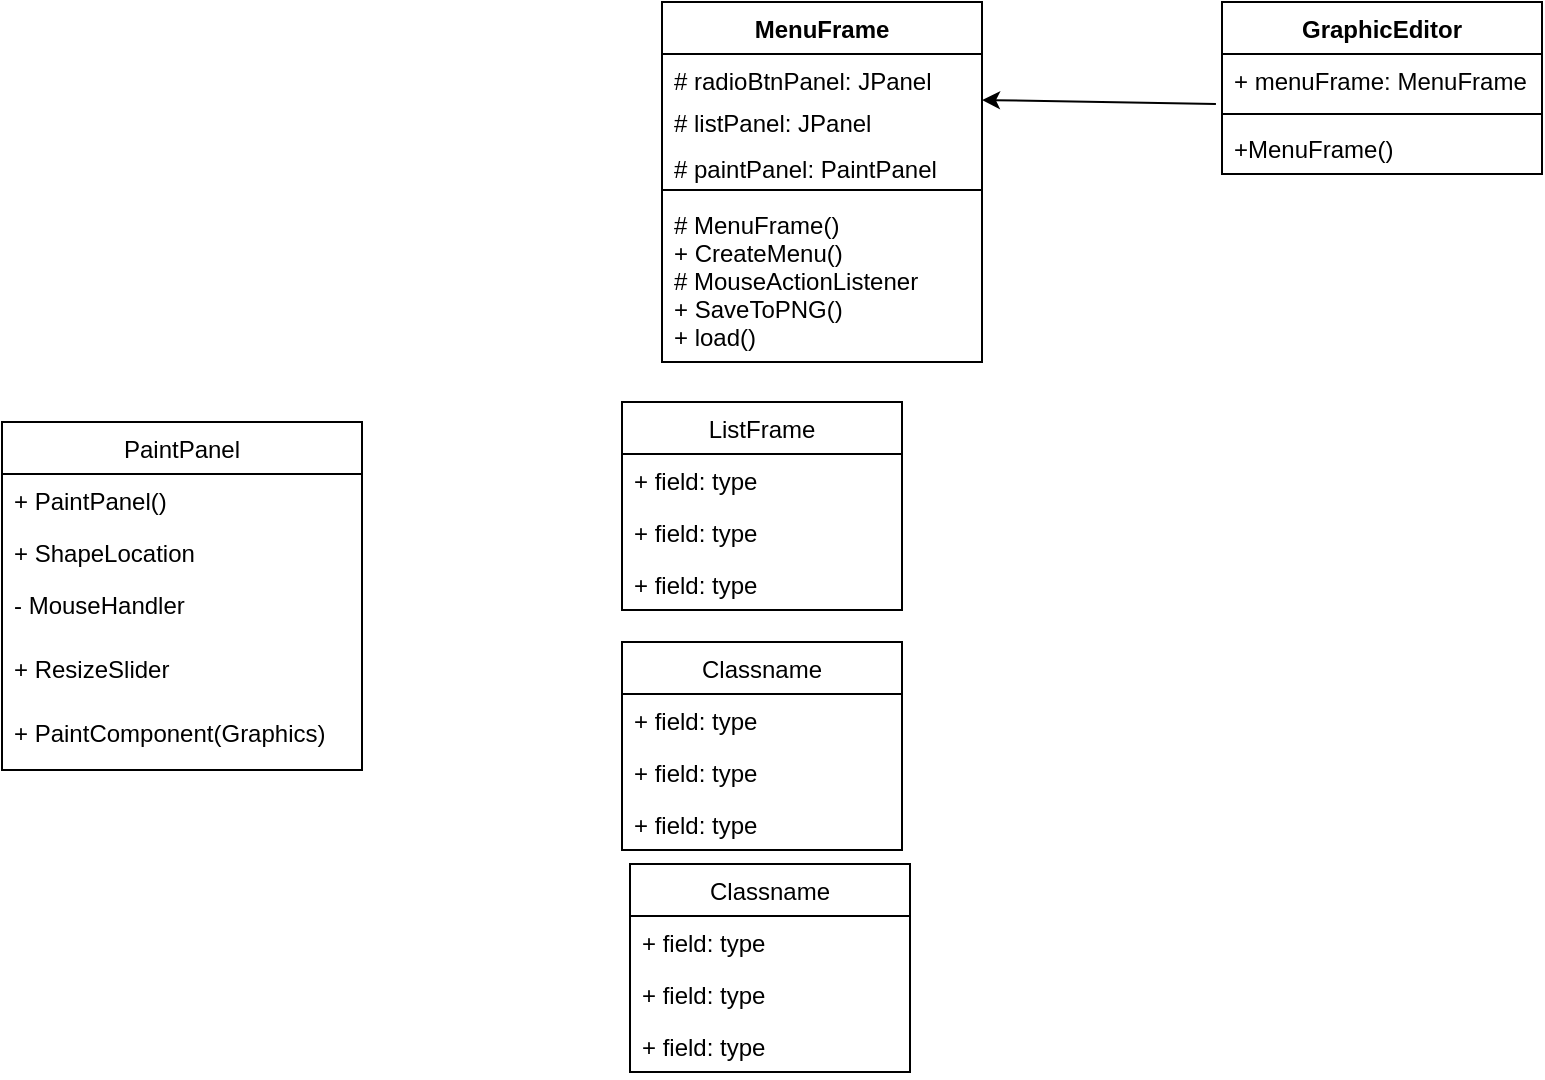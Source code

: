 <mxfile version="13.10.4" type="github">
  <diagram id="C5RBs43oDa-KdzZeNtuy" name="Page-1">
    <mxGraphModel dx="1422" dy="794" grid="1" gridSize="10" guides="1" tooltips="1" connect="1" arrows="1" fold="1" page="1" pageScale="1" pageWidth="827" pageHeight="1169" math="0" shadow="0">
      <root>
        <mxCell id="WIyWlLk6GJQsqaUBKTNV-0" />
        <mxCell id="WIyWlLk6GJQsqaUBKTNV-1" parent="WIyWlLk6GJQsqaUBKTNV-0" />
        <mxCell id="fJ5ydiE3M63_90b_oOJK-4" value="GraphicEditor" style="swimlane;fontStyle=1;align=center;verticalAlign=top;childLayout=stackLayout;horizontal=1;startSize=26;horizontalStack=0;resizeParent=1;resizeParentMax=0;resizeLast=0;collapsible=1;marginBottom=0;" vertex="1" parent="WIyWlLk6GJQsqaUBKTNV-1">
          <mxGeometry x="640" y="50" width="160" height="86" as="geometry" />
        </mxCell>
        <mxCell id="fJ5ydiE3M63_90b_oOJK-5" value="+ menuFrame: MenuFrame" style="text;strokeColor=none;fillColor=none;align=left;verticalAlign=top;spacingLeft=4;spacingRight=4;overflow=hidden;rotatable=0;points=[[0,0.5],[1,0.5]];portConstraint=eastwest;" vertex="1" parent="fJ5ydiE3M63_90b_oOJK-4">
          <mxGeometry y="26" width="160" height="26" as="geometry" />
        </mxCell>
        <mxCell id="fJ5ydiE3M63_90b_oOJK-6" value="" style="line;strokeWidth=1;fillColor=none;align=left;verticalAlign=middle;spacingTop=-1;spacingLeft=3;spacingRight=3;rotatable=0;labelPosition=right;points=[];portConstraint=eastwest;" vertex="1" parent="fJ5ydiE3M63_90b_oOJK-4">
          <mxGeometry y="52" width="160" height="8" as="geometry" />
        </mxCell>
        <mxCell id="fJ5ydiE3M63_90b_oOJK-7" value="+MenuFrame()" style="text;strokeColor=none;fillColor=none;align=left;verticalAlign=top;spacingLeft=4;spacingRight=4;overflow=hidden;rotatable=0;points=[[0,0.5],[1,0.5]];portConstraint=eastwest;" vertex="1" parent="fJ5ydiE3M63_90b_oOJK-4">
          <mxGeometry y="60" width="160" height="26" as="geometry" />
        </mxCell>
        <mxCell id="fJ5ydiE3M63_90b_oOJK-8" value="MenuFrame" style="swimlane;fontStyle=1;align=center;verticalAlign=top;childLayout=stackLayout;horizontal=1;startSize=26;horizontalStack=0;resizeParent=1;resizeParentMax=0;resizeLast=0;collapsible=1;marginBottom=0;" vertex="1" parent="WIyWlLk6GJQsqaUBKTNV-1">
          <mxGeometry x="360" y="50" width="160" height="180" as="geometry" />
        </mxCell>
        <mxCell id="fJ5ydiE3M63_90b_oOJK-9" value="# radioBtnPanel: JPanel" style="text;strokeColor=none;fillColor=none;align=left;verticalAlign=top;spacingLeft=4;spacingRight=4;overflow=hidden;rotatable=0;points=[[0,0.5],[1,0.5]];portConstraint=eastwest;" vertex="1" parent="fJ5ydiE3M63_90b_oOJK-8">
          <mxGeometry y="26" width="160" height="24" as="geometry" />
        </mxCell>
        <mxCell id="fJ5ydiE3M63_90b_oOJK-24" value="# listPanel: JPanel" style="text;strokeColor=none;fillColor=none;align=left;verticalAlign=middle;spacingLeft=4;spacingRight=4;overflow=hidden;rotatable=0;points=[[0,0.5],[1,0.5]];portConstraint=eastwest;" vertex="1" parent="fJ5ydiE3M63_90b_oOJK-8">
          <mxGeometry y="50" width="160" height="20" as="geometry" />
        </mxCell>
        <mxCell id="fJ5ydiE3M63_90b_oOJK-25" value="# paintPanel: PaintPanel" style="text;strokeColor=none;fillColor=none;align=left;verticalAlign=top;spacingLeft=4;spacingRight=4;overflow=hidden;rotatable=0;points=[[0,0.5],[1,0.5]];portConstraint=eastwest;" vertex="1" parent="fJ5ydiE3M63_90b_oOJK-8">
          <mxGeometry y="70" width="160" height="20" as="geometry" />
        </mxCell>
        <mxCell id="fJ5ydiE3M63_90b_oOJK-10" value="" style="line;strokeWidth=1;fillColor=none;align=left;verticalAlign=middle;spacingTop=-1;spacingLeft=3;spacingRight=3;rotatable=0;labelPosition=right;points=[];portConstraint=eastwest;" vertex="1" parent="fJ5ydiE3M63_90b_oOJK-8">
          <mxGeometry y="90" width="160" height="8" as="geometry" />
        </mxCell>
        <mxCell id="fJ5ydiE3M63_90b_oOJK-11" value="# MenuFrame()&#xa;+ CreateMenu()&#xa;# MouseActionListener&#xa;+ SaveToPNG()&#xa;+ load()&#xa;&#xa;" style="text;strokeColor=none;fillColor=none;align=left;verticalAlign=top;spacingLeft=4;spacingRight=4;overflow=hidden;rotatable=0;points=[[0,0.5],[1,0.5]];portConstraint=eastwest;" vertex="1" parent="fJ5ydiE3M63_90b_oOJK-8">
          <mxGeometry y="98" width="160" height="82" as="geometry" />
        </mxCell>
        <mxCell id="fJ5ydiE3M63_90b_oOJK-13" value="" style="endArrow=classic;html=1;exitX=-0.019;exitY=0.962;exitDx=0;exitDy=0;exitPerimeter=0;" edge="1" parent="WIyWlLk6GJQsqaUBKTNV-1" source="fJ5ydiE3M63_90b_oOJK-5">
          <mxGeometry width="50" height="50" relative="1" as="geometry">
            <mxPoint x="390" y="320" as="sourcePoint" />
            <mxPoint x="520" y="99" as="targetPoint" />
          </mxGeometry>
        </mxCell>
        <mxCell id="fJ5ydiE3M63_90b_oOJK-18" value="PaintPanel" style="swimlane;fontStyle=0;childLayout=stackLayout;horizontal=1;startSize=26;fillColor=none;horizontalStack=0;resizeParent=1;resizeParentMax=0;resizeLast=0;collapsible=1;marginBottom=0;" vertex="1" parent="WIyWlLk6GJQsqaUBKTNV-1">
          <mxGeometry x="30" y="260" width="180" height="174" as="geometry" />
        </mxCell>
        <mxCell id="fJ5ydiE3M63_90b_oOJK-19" value="+ PaintPanel()" style="text;strokeColor=none;fillColor=none;align=left;verticalAlign=top;spacingLeft=4;spacingRight=4;overflow=hidden;rotatable=0;points=[[0,0.5],[1,0.5]];portConstraint=eastwest;" vertex="1" parent="fJ5ydiE3M63_90b_oOJK-18">
          <mxGeometry y="26" width="180" height="26" as="geometry" />
        </mxCell>
        <mxCell id="fJ5ydiE3M63_90b_oOJK-20" value="+ ShapeLocation" style="text;strokeColor=none;fillColor=none;align=left;verticalAlign=top;spacingLeft=4;spacingRight=4;overflow=hidden;rotatable=0;points=[[0,0.5],[1,0.5]];portConstraint=eastwest;" vertex="1" parent="fJ5ydiE3M63_90b_oOJK-18">
          <mxGeometry y="52" width="180" height="26" as="geometry" />
        </mxCell>
        <mxCell id="fJ5ydiE3M63_90b_oOJK-21" value="- MouseHandler&#xa;&#xa;" style="text;strokeColor=none;fillColor=none;align=left;verticalAlign=top;spacingLeft=4;spacingRight=4;overflow=hidden;rotatable=0;points=[[0,0.5],[1,0.5]];portConstraint=eastwest;" vertex="1" parent="fJ5ydiE3M63_90b_oOJK-18">
          <mxGeometry y="78" width="180" height="32" as="geometry" />
        </mxCell>
        <mxCell id="fJ5ydiE3M63_90b_oOJK-23" value="+ ResizeSlider" style="text;strokeColor=none;fillColor=none;align=left;verticalAlign=top;spacingLeft=4;spacingRight=4;overflow=hidden;rotatable=0;points=[[0,0.5],[1,0.5]];portConstraint=eastwest;" vertex="1" parent="fJ5ydiE3M63_90b_oOJK-18">
          <mxGeometry y="110" width="180" height="32" as="geometry" />
        </mxCell>
        <mxCell id="fJ5ydiE3M63_90b_oOJK-26" value="+ PaintComponent(Graphics)" style="text;strokeColor=none;fillColor=none;align=left;verticalAlign=top;spacingLeft=4;spacingRight=4;overflow=hidden;rotatable=0;points=[[0,0.5],[1,0.5]];portConstraint=eastwest;" vertex="1" parent="fJ5ydiE3M63_90b_oOJK-18">
          <mxGeometry y="142" width="180" height="32" as="geometry" />
        </mxCell>
        <mxCell id="fJ5ydiE3M63_90b_oOJK-27" value="ListFrame" style="swimlane;fontStyle=0;childLayout=stackLayout;horizontal=1;startSize=26;fillColor=none;horizontalStack=0;resizeParent=1;resizeParentMax=0;resizeLast=0;collapsible=1;marginBottom=0;" vertex="1" parent="WIyWlLk6GJQsqaUBKTNV-1">
          <mxGeometry x="340" y="250" width="140" height="104" as="geometry" />
        </mxCell>
        <mxCell id="fJ5ydiE3M63_90b_oOJK-28" value="+ field: type" style="text;strokeColor=none;fillColor=none;align=left;verticalAlign=top;spacingLeft=4;spacingRight=4;overflow=hidden;rotatable=0;points=[[0,0.5],[1,0.5]];portConstraint=eastwest;" vertex="1" parent="fJ5ydiE3M63_90b_oOJK-27">
          <mxGeometry y="26" width="140" height="26" as="geometry" />
        </mxCell>
        <mxCell id="fJ5ydiE3M63_90b_oOJK-29" value="+ field: type" style="text;strokeColor=none;fillColor=none;align=left;verticalAlign=top;spacingLeft=4;spacingRight=4;overflow=hidden;rotatable=0;points=[[0,0.5],[1,0.5]];portConstraint=eastwest;" vertex="1" parent="fJ5ydiE3M63_90b_oOJK-27">
          <mxGeometry y="52" width="140" height="26" as="geometry" />
        </mxCell>
        <mxCell id="fJ5ydiE3M63_90b_oOJK-30" value="+ field: type" style="text;strokeColor=none;fillColor=none;align=left;verticalAlign=top;spacingLeft=4;spacingRight=4;overflow=hidden;rotatable=0;points=[[0,0.5],[1,0.5]];portConstraint=eastwest;" vertex="1" parent="fJ5ydiE3M63_90b_oOJK-27">
          <mxGeometry y="78" width="140" height="26" as="geometry" />
        </mxCell>
        <mxCell id="fJ5ydiE3M63_90b_oOJK-31" value="Classname" style="swimlane;fontStyle=0;childLayout=stackLayout;horizontal=1;startSize=26;fillColor=none;horizontalStack=0;resizeParent=1;resizeParentMax=0;resizeLast=0;collapsible=1;marginBottom=0;" vertex="1" parent="WIyWlLk6GJQsqaUBKTNV-1">
          <mxGeometry x="340" y="370" width="140" height="104" as="geometry" />
        </mxCell>
        <mxCell id="fJ5ydiE3M63_90b_oOJK-32" value="+ field: type" style="text;strokeColor=none;fillColor=none;align=left;verticalAlign=top;spacingLeft=4;spacingRight=4;overflow=hidden;rotatable=0;points=[[0,0.5],[1,0.5]];portConstraint=eastwest;" vertex="1" parent="fJ5ydiE3M63_90b_oOJK-31">
          <mxGeometry y="26" width="140" height="26" as="geometry" />
        </mxCell>
        <mxCell id="fJ5ydiE3M63_90b_oOJK-33" value="+ field: type" style="text;strokeColor=none;fillColor=none;align=left;verticalAlign=top;spacingLeft=4;spacingRight=4;overflow=hidden;rotatable=0;points=[[0,0.5],[1,0.5]];portConstraint=eastwest;" vertex="1" parent="fJ5ydiE3M63_90b_oOJK-31">
          <mxGeometry y="52" width="140" height="26" as="geometry" />
        </mxCell>
        <mxCell id="fJ5ydiE3M63_90b_oOJK-34" value="+ field: type" style="text;strokeColor=none;fillColor=none;align=left;verticalAlign=top;spacingLeft=4;spacingRight=4;overflow=hidden;rotatable=0;points=[[0,0.5],[1,0.5]];portConstraint=eastwest;" vertex="1" parent="fJ5ydiE3M63_90b_oOJK-31">
          <mxGeometry y="78" width="140" height="26" as="geometry" />
        </mxCell>
        <mxCell id="fJ5ydiE3M63_90b_oOJK-35" value="Classname" style="swimlane;fontStyle=0;childLayout=stackLayout;horizontal=1;startSize=26;fillColor=none;horizontalStack=0;resizeParent=1;resizeParentMax=0;resizeLast=0;collapsible=1;marginBottom=0;" vertex="1" parent="WIyWlLk6GJQsqaUBKTNV-1">
          <mxGeometry x="344" y="481" width="140" height="104" as="geometry" />
        </mxCell>
        <mxCell id="fJ5ydiE3M63_90b_oOJK-36" value="+ field: type" style="text;strokeColor=none;fillColor=none;align=left;verticalAlign=top;spacingLeft=4;spacingRight=4;overflow=hidden;rotatable=0;points=[[0,0.5],[1,0.5]];portConstraint=eastwest;" vertex="1" parent="fJ5ydiE3M63_90b_oOJK-35">
          <mxGeometry y="26" width="140" height="26" as="geometry" />
        </mxCell>
        <mxCell id="fJ5ydiE3M63_90b_oOJK-37" value="+ field: type" style="text;strokeColor=none;fillColor=none;align=left;verticalAlign=top;spacingLeft=4;spacingRight=4;overflow=hidden;rotatable=0;points=[[0,0.5],[1,0.5]];portConstraint=eastwest;" vertex="1" parent="fJ5ydiE3M63_90b_oOJK-35">
          <mxGeometry y="52" width="140" height="26" as="geometry" />
        </mxCell>
        <mxCell id="fJ5ydiE3M63_90b_oOJK-38" value="+ field: type" style="text;strokeColor=none;fillColor=none;align=left;verticalAlign=top;spacingLeft=4;spacingRight=4;overflow=hidden;rotatable=0;points=[[0,0.5],[1,0.5]];portConstraint=eastwest;" vertex="1" parent="fJ5ydiE3M63_90b_oOJK-35">
          <mxGeometry y="78" width="140" height="26" as="geometry" />
        </mxCell>
      </root>
    </mxGraphModel>
  </diagram>
</mxfile>
